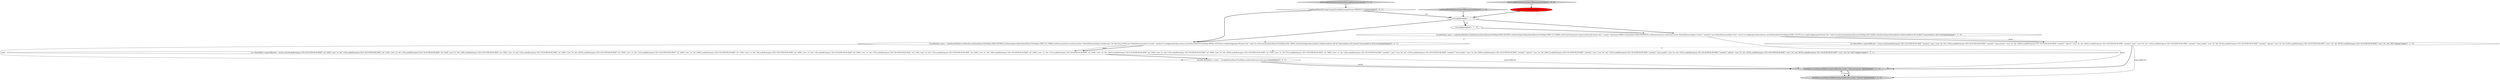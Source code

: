 digraph {
4 [style = filled, label = "GroupByQuery query = makeQueryBuilder().setDataSource(QueryRunnerTestHelper.DATA_SOURCE).setQuerySegmentSpec(QueryRunnerTestHelper.FIRST_TO_THIRD).setVirtualColumns(new ExpressionVirtualColumn(\"alias\",\"quality\",ValueType.STRING,TestExprMacroTable.INSTANCE)).setDimensions(Lists.newArrayList(new DefaultDimensionSpec(\"market\",\"market2\"),new DefaultDimensionSpec(\"alias\",\"alias2\"))).setAggregatorSpecs(Arrays.asList(QueryRunnerTestHelper.ROWS_COUNT,new LongSumAggregatorFactory(\"idx\",\"index\"))).setGranularity(QueryRunnerTestHelper.DAY_GRAN).setSubtotalsSpec(ImmutableList.of(ImmutableList.of(\"market2\"),ImmutableList.of())).build()@@@6@@@['1', '1', '0']", fillcolor = white, shape = ellipse image = "AAA0AAABBB1BBB"];
5 [style = filled, label = "return@@@4@@@['1', '1', '0']", fillcolor = white, shape = ellipse image = "AAA0AAABBB1BBB"];
12 [style = filled, label = "Iterable<ResultRow> results = GroupByQueryRunnerTestHelper.runQuery(factory,runner,query)@@@8@@@['0', '0', '1']", fillcolor = white, shape = ellipse image = "AAA0AAABBB3BBB"];
11 [style = filled, label = "!config.getDefaultStrategy().equals(GroupByStrategySelector.STRATEGY_V2)@@@3@@@['0', '0', '1']", fillcolor = white, shape = diamond image = "AAA0AAABBB3BBB"];
9 [style = filled, label = "GroupByQuery query = makeQueryBuilder().setDataSource(QueryRunnerTestHelper.DATA_SOURCE).setQuerySegmentSpec(QueryRunnerTestHelper.FIRST_TO_THIRD).setDimensions(Lists.newArrayList(new DefaultDimensionSpec(\"qualityLong\",\"ql\",ValueType.LONG),new DefaultDimensionSpec(\"market\",\"market2\"))).setAggregatorSpecs(Arrays.asList(QueryRunnerTestHelper.ROWS_COUNT,new LongSumAggregatorFactory(\"idx\",\"index\"))).setGranularity(QueryRunnerTestHelper.DAY_GRAN).setSubtotalsSpec(ImmutableList.of(ImmutableList.of(\"ql\"),ImmutableList.of(\"market2\"),ImmutableList.of())).build()@@@6@@@['0', '0', '1']", fillcolor = white, shape = ellipse image = "AAA0AAABBB3BBB"];
1 [style = filled, label = "TestHelper.assertExpectedObjects(expectedResults,results,\"subtotal\")@@@9@@@['1', '1', '0']", fillcolor = lightgray, shape = ellipse image = "AAA0AAABBB1BBB"];
2 [style = filled, label = "TestHelper.assertExpectedObjects(expectedResults,results,\"subtotal-long-dim\")@@@9@@@['1', '1', '1']", fillcolor = lightgray, shape = ellipse image = "AAA0AAABBB1BBB"];
10 [style = filled, label = "List<ResultRow> expectedResults = Arrays.asList(makeRow(query,\"2011-04-01T00:00:00.000Z\",\"ql\",1000L,\"rows\",1L,\"idx\",135L),makeRow(query,\"2011-04-01T00:00:00.000Z\",\"ql\",1100L,\"rows\",1L,\"idx\",118L),makeRow(query,\"2011-04-01T00:00:00.000Z\",\"ql\",1200L,\"rows\",1L,\"idx\",158L),makeRow(query,\"2011-04-01T00:00:00.000Z\",\"ql\",1300L,\"rows\",1L,\"idx\",120L),makeRow(query,\"2011-04-01T00:00:00.000Z\",\"ql\",1400L,\"rows\",3L,\"idx\",2870L),makeRow(query,\"2011-04-01T00:00:00.000Z\",\"ql\",1500L,\"rows\",1L,\"idx\",121L),makeRow(query,\"2011-04-01T00:00:00.000Z\",\"ql\",1600L,\"rows\",3L,\"idx\",2900L),makeRow(query,\"2011-04-01T00:00:00.000Z\",\"ql\",1700L,\"rows\",1L,\"idx\",78L),makeRow(query,\"2011-04-01T00:00:00.000Z\",\"ql\",1800L,\"rows\",1L,\"idx\",119L),makeRow(query,\"2011-04-02T00:00:00.000Z\",\"ql\",1000L,\"rows\",1L,\"idx\",147L),makeRow(query,\"2011-04-02T00:00:00.000Z\",\"ql\",1100L,\"rows\",1L,\"idx\",112L),makeRow(query,\"2011-04-02T00:00:00.000Z\",\"ql\",1200L,\"rows\",1L,\"idx\",166L),makeRow(query,\"2011-04-02T00:00:00.000Z\",\"ql\",1300L,\"rows\",1L,\"idx\",113L),makeRow(query,\"2011-04-02T00:00:00.000Z\",\"ql\",1400L,\"rows\",3L,\"idx\",2447L),makeRow(query,\"2011-04-02T00:00:00.000Z\",\"ql\",1500L,\"rows\",1L,\"idx\",114L),makeRow(query,\"2011-04-02T00:00:00.000Z\",\"ql\",1600L,\"rows\",3L,\"idx\",2505L),makeRow(query,\"2011-04-02T00:00:00.000Z\",\"ql\",1700L,\"rows\",1L,\"idx\",97L),makeRow(query,\"2011-04-02T00:00:00.000Z\",\"ql\",1800L,\"rows\",1L,\"idx\",126L),makeRow(query,\"2011-04-01T00:00:00.000Z\",\"market2\",\"spot\",\"rows\",9L,\"idx\",1102L),makeRow(query,\"2011-04-01T00:00:00.000Z\",\"market2\",\"total_market\",\"rows\",2L,\"idx\",2836L),makeRow(query,\"2011-04-01T00:00:00.000Z\",\"market2\",\"upfront\",\"rows\",2L,\"idx\",2681L),makeRow(query,\"2011-04-02T00:00:00.000Z\",\"market2\",\"spot\",\"rows\",9L,\"idx\",1120L),makeRow(query,\"2011-04-02T00:00:00.000Z\",\"market2\",\"total_market\",\"rows\",2L,\"idx\",2514L),makeRow(query,\"2011-04-02T00:00:00.000Z\",\"market2\",\"upfront\",\"rows\",2L,\"idx\",2193L),makeRow(query,\"2011-04-01T00:00:00.000Z\",\"rows\",13L,\"idx\",6619L),makeRow(query,\"2011-04-02T00:00:00.000Z\",\"rows\",13L,\"idx\",5827L))@@@7@@@['0', '0', '1']", fillcolor = white, shape = ellipse image = "AAA0AAABBB3BBB"];
8 [style = filled, label = "testGroupByWithSubtotalsSpecOfDimensionsPrefixes['0', '1', '0']", fillcolor = lightgray, shape = diamond image = "AAA0AAABBB2BBB"];
0 [style = filled, label = "cannotVectorize()@@@3@@@['1', '0', '0']", fillcolor = red, shape = ellipse image = "AAA1AAABBB1BBB"];
7 [style = filled, label = "List<ResultRow> expectedResults = Arrays.asList(makeRow(query,\"2011-04-01T00:00:00.000Z\",\"market2\",\"spot\",\"rows\",9L,\"idx\",1102L),makeRow(query,\"2011-04-01T00:00:00.000Z\",\"market2\",\"total_market\",\"rows\",2L,\"idx\",2836L),makeRow(query,\"2011-04-01T00:00:00.000Z\",\"market2\",\"upfront\",\"rows\",2L,\"idx\",2681L),makeRow(query,\"2011-04-02T00:00:00.000Z\",\"market2\",\"spot\",\"rows\",9L,\"idx\",1120L),makeRow(query,\"2011-04-02T00:00:00.000Z\",\"market2\",\"total_market\",\"rows\",2L,\"idx\",2514L),makeRow(query,\"2011-04-02T00:00:00.000Z\",\"market2\",\"upfront\",\"rows\",2L,\"idx\",2193L),makeRow(query,\"2011-04-01T00:00:00.000Z\",\"rows\",13L,\"idx\",6619L),makeRow(query,\"2011-04-02T00:00:00.000Z\",\"rows\",13L,\"idx\",5827L))@@@7@@@['1', '1', '0']", fillcolor = white, shape = ellipse image = "AAA0AAABBB1BBB"];
3 [style = filled, label = "testGroupByWithSubtotalsSpecOfDimensionsPrefixes['1', '0', '0']", fillcolor = lightgray, shape = diamond image = "AAA0AAABBB1BBB"];
13 [style = filled, label = "testGroupByWithSubtotalsSpecWithLongDimensionColumn['0', '0', '1']", fillcolor = lightgray, shape = diamond image = "AAA0AAABBB3BBB"];
6 [style = filled, label = "return@@@4@@@['1', '1', '1']", fillcolor = white, shape = ellipse image = "AAA0AAABBB1BBB"];
2->1 [style = solid, label="results"];
0->6 [style = bold, label=""];
2->1 [style = bold, label=""];
11->6 [style = bold, label=""];
8->6 [style = bold, label=""];
12->2 [style = solid, label="results"];
4->7 [style = solid, label="query"];
9->10 [style = bold, label=""];
11->9 [style = bold, label=""];
13->11 [style = bold, label=""];
4->7 [style = bold, label=""];
3->0 [style = bold, label=""];
10->2 [style = solid, label="expectedResults"];
9->12 [style = solid, label="query"];
6->4 [style = bold, label=""];
6->5 [style = bold, label=""];
12->2 [style = bold, label=""];
4->9 [style = dashed, label="0"];
7->1 [style = solid, label="expectedResults"];
10->12 [style = bold, label=""];
7->2 [style = bold, label=""];
11->6 [style = dotted, label="true"];
9->10 [style = solid, label="query"];
5->4 [style = bold, label=""];
7->10 [style = dashed, label="0"];
1->2 [style = dashed, label="0"];
6->9 [style = bold, label=""];
4->2 [style = solid, label="query"];
6->5 [style = dotted, label="true"];
}
